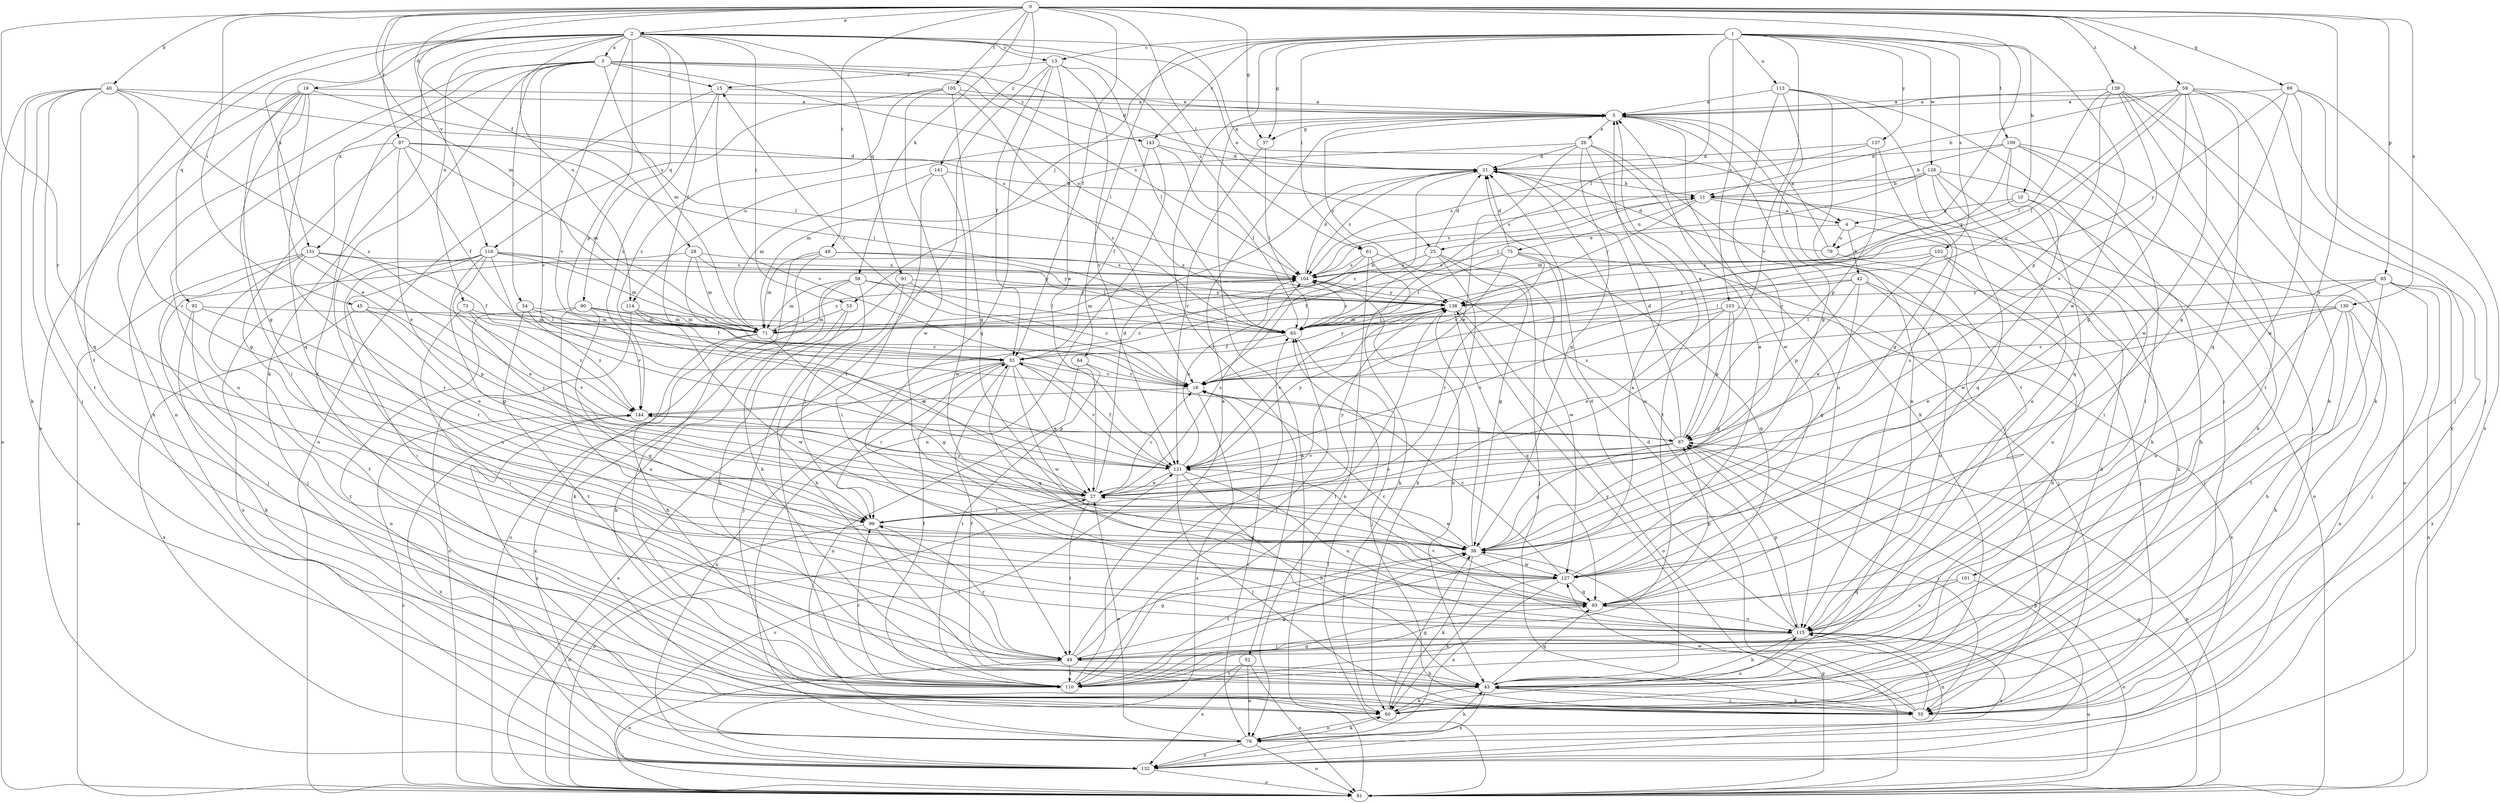strict digraph  {
0;
1;
2;
3;
4;
5;
10;
11;
13;
15;
16;
19;
21;
25;
26;
27;
28;
33;
37;
38;
40;
42;
43;
45;
48;
49;
52;
53;
54;
55;
58;
59;
60;
61;
64;
65;
71;
73;
75;
76;
79;
81;
85;
87;
89;
90;
91;
92;
93;
97;
99;
101;
102;
103;
104;
105;
109;
110;
113;
114;
115;
116;
121;
126;
127;
130;
131;
132;
137;
138;
139;
141;
143;
144;
0 -> 2  [label=a];
0 -> 28  [label=f];
0 -> 33  [label=f];
0 -> 37  [label=g];
0 -> 40  [label=h];
0 -> 45  [label=i];
0 -> 48  [label=i];
0 -> 58  [label=k];
0 -> 59  [label=k];
0 -> 61  [label=l];
0 -> 71  [label=m];
0 -> 79  [label=o];
0 -> 85  [label=p];
0 -> 89  [label=q];
0 -> 97  [label=r];
0 -> 99  [label=r];
0 -> 101  [label=s];
0 -> 105  [label=t];
0 -> 116  [label=v];
0 -> 130  [label=x];
0 -> 139  [label=z];
0 -> 141  [label=z];
1 -> 10  [label=b];
1 -> 13  [label=c];
1 -> 37  [label=g];
1 -> 52  [label=j];
1 -> 53  [label=j];
1 -> 61  [label=l];
1 -> 64  [label=l];
1 -> 65  [label=l];
1 -> 102  [label=s];
1 -> 103  [label=s];
1 -> 109  [label=t];
1 -> 113  [label=u];
1 -> 121  [label=v];
1 -> 126  [label=w];
1 -> 127  [label=w];
1 -> 137  [label=y];
1 -> 143  [label=z];
2 -> 3  [label=a];
2 -> 4  [label=a];
2 -> 13  [label=c];
2 -> 19  [label=d];
2 -> 25  [label=e];
2 -> 33  [label=f];
2 -> 53  [label=j];
2 -> 60  [label=k];
2 -> 73  [label=n];
2 -> 87  [label=p];
2 -> 90  [label=q];
2 -> 91  [label=q];
2 -> 92  [label=q];
2 -> 104  [label=s];
2 -> 110  [label=t];
2 -> 114  [label=u];
2 -> 121  [label=v];
2 -> 131  [label=x];
3 -> 15  [label=c];
3 -> 21  [label=d];
3 -> 49  [label=i];
3 -> 54  [label=j];
3 -> 71  [label=m];
3 -> 104  [label=s];
3 -> 110  [label=t];
3 -> 121  [label=v];
3 -> 131  [label=x];
3 -> 132  [label=x];
3 -> 138  [label=y];
3 -> 143  [label=z];
4 -> 25  [label=e];
4 -> 42  [label=h];
4 -> 60  [label=k];
4 -> 79  [label=o];
5 -> 26  [label=e];
5 -> 37  [label=g];
5 -> 60  [label=k];
5 -> 114  [label=u];
5 -> 127  [label=w];
5 -> 138  [label=y];
10 -> 4  [label=a];
10 -> 43  [label=h];
10 -> 71  [label=m];
10 -> 127  [label=w];
11 -> 4  [label=a];
11 -> 43  [label=h];
11 -> 75  [label=n];
11 -> 81  [label=o];
11 -> 104  [label=s];
11 -> 138  [label=y];
13 -> 15  [label=c];
13 -> 27  [label=e];
13 -> 33  [label=f];
13 -> 65  [label=l];
13 -> 93  [label=q];
13 -> 110  [label=t];
13 -> 121  [label=v];
15 -> 5  [label=a];
15 -> 81  [label=o];
15 -> 121  [label=v];
15 -> 144  [label=z];
16 -> 15  [label=c];
16 -> 132  [label=x];
16 -> 144  [label=z];
19 -> 5  [label=a];
19 -> 27  [label=e];
19 -> 38  [label=g];
19 -> 49  [label=i];
19 -> 76  [label=n];
19 -> 93  [label=q];
19 -> 104  [label=s];
19 -> 132  [label=x];
21 -> 11  [label=b];
21 -> 16  [label=c];
21 -> 104  [label=s];
21 -> 115  [label=u];
25 -> 21  [label=d];
25 -> 33  [label=f];
25 -> 38  [label=g];
25 -> 55  [label=j];
25 -> 60  [label=k];
25 -> 104  [label=s];
26 -> 21  [label=d];
26 -> 27  [label=e];
26 -> 38  [label=g];
26 -> 55  [label=j];
26 -> 71  [label=m];
26 -> 110  [label=t];
26 -> 115  [label=u];
27 -> 16  [label=c];
27 -> 21  [label=d];
27 -> 49  [label=i];
27 -> 99  [label=r];
27 -> 104  [label=s];
27 -> 144  [label=z];
28 -> 16  [label=c];
28 -> 55  [label=j];
28 -> 65  [label=l];
28 -> 71  [label=m];
28 -> 104  [label=s];
33 -> 16  [label=c];
33 -> 27  [label=e];
33 -> 81  [label=o];
33 -> 93  [label=q];
33 -> 99  [label=r];
33 -> 121  [label=v];
33 -> 127  [label=w];
33 -> 132  [label=x];
33 -> 138  [label=y];
37 -> 65  [label=l];
37 -> 121  [label=v];
38 -> 27  [label=e];
38 -> 60  [label=k];
38 -> 110  [label=t];
38 -> 127  [label=w];
38 -> 138  [label=y];
40 -> 5  [label=a];
40 -> 55  [label=j];
40 -> 60  [label=k];
40 -> 65  [label=l];
40 -> 81  [label=o];
40 -> 93  [label=q];
40 -> 99  [label=r];
40 -> 110  [label=t];
40 -> 144  [label=z];
42 -> 38  [label=g];
42 -> 43  [label=h];
42 -> 65  [label=l];
42 -> 87  [label=p];
42 -> 115  [label=u];
42 -> 138  [label=y];
43 -> 5  [label=a];
43 -> 33  [label=f];
43 -> 55  [label=j];
43 -> 60  [label=k];
43 -> 93  [label=q];
43 -> 132  [label=x];
43 -> 138  [label=y];
45 -> 27  [label=e];
45 -> 71  [label=m];
45 -> 87  [label=p];
45 -> 132  [label=x];
48 -> 43  [label=h];
48 -> 71  [label=m];
48 -> 104  [label=s];
48 -> 110  [label=t];
48 -> 138  [label=y];
49 -> 5  [label=a];
49 -> 38  [label=g];
49 -> 43  [label=h];
49 -> 65  [label=l];
49 -> 81  [label=o];
49 -> 99  [label=r];
49 -> 110  [label=t];
52 -> 76  [label=n];
52 -> 81  [label=o];
52 -> 110  [label=t];
52 -> 132  [label=x];
53 -> 55  [label=j];
53 -> 60  [label=k];
53 -> 71  [label=m];
54 -> 33  [label=f];
54 -> 71  [label=m];
54 -> 110  [label=t];
54 -> 144  [label=z];
55 -> 21  [label=d];
55 -> 43  [label=h];
55 -> 115  [label=u];
55 -> 127  [label=w];
58 -> 43  [label=h];
58 -> 60  [label=k];
58 -> 65  [label=l];
58 -> 71  [label=m];
58 -> 81  [label=o];
58 -> 138  [label=y];
59 -> 5  [label=a];
59 -> 11  [label=b];
59 -> 16  [label=c];
59 -> 38  [label=g];
59 -> 55  [label=j];
59 -> 60  [label=k];
59 -> 65  [label=l];
59 -> 93  [label=q];
59 -> 127  [label=w];
60 -> 38  [label=g];
60 -> 76  [label=n];
60 -> 115  [label=u];
61 -> 60  [label=k];
61 -> 76  [label=n];
61 -> 104  [label=s];
61 -> 127  [label=w];
61 -> 144  [label=z];
64 -> 16  [label=c];
64 -> 76  [label=n];
64 -> 110  [label=t];
65 -> 33  [label=f];
65 -> 55  [label=j];
65 -> 104  [label=s];
71 -> 11  [label=b];
71 -> 38  [label=g];
71 -> 43  [label=h];
71 -> 104  [label=s];
71 -> 132  [label=x];
73 -> 49  [label=i];
73 -> 71  [label=m];
73 -> 121  [label=v];
73 -> 144  [label=z];
75 -> 16  [label=c];
75 -> 21  [label=d];
75 -> 55  [label=j];
75 -> 65  [label=l];
75 -> 93  [label=q];
75 -> 99  [label=r];
75 -> 104  [label=s];
76 -> 16  [label=c];
76 -> 27  [label=e];
76 -> 43  [label=h];
76 -> 60  [label=k];
76 -> 81  [label=o];
76 -> 132  [label=x];
76 -> 144  [label=z];
79 -> 5  [label=a];
79 -> 21  [label=d];
79 -> 55  [label=j];
81 -> 5  [label=a];
81 -> 27  [label=e];
81 -> 38  [label=g];
81 -> 65  [label=l];
81 -> 87  [label=p];
81 -> 115  [label=u];
81 -> 121  [label=v];
81 -> 144  [label=z];
85 -> 16  [label=c];
85 -> 55  [label=j];
85 -> 81  [label=o];
85 -> 110  [label=t];
85 -> 115  [label=u];
85 -> 132  [label=x];
85 -> 138  [label=y];
87 -> 5  [label=a];
87 -> 21  [label=d];
87 -> 27  [label=e];
87 -> 38  [label=g];
87 -> 55  [label=j];
87 -> 81  [label=o];
87 -> 104  [label=s];
87 -> 121  [label=v];
89 -> 5  [label=a];
89 -> 38  [label=g];
89 -> 55  [label=j];
89 -> 127  [label=w];
89 -> 132  [label=x];
89 -> 138  [label=y];
90 -> 16  [label=c];
90 -> 65  [label=l];
90 -> 71  [label=m];
90 -> 76  [label=n];
90 -> 93  [label=q];
90 -> 115  [label=u];
91 -> 16  [label=c];
91 -> 43  [label=h];
91 -> 99  [label=r];
91 -> 138  [label=y];
92 -> 60  [label=k];
92 -> 65  [label=l];
92 -> 99  [label=r];
92 -> 110  [label=t];
93 -> 16  [label=c];
93 -> 87  [label=p];
93 -> 115  [label=u];
97 -> 21  [label=d];
97 -> 27  [label=e];
97 -> 33  [label=f];
97 -> 38  [label=g];
97 -> 65  [label=l];
97 -> 71  [label=m];
97 -> 115  [label=u];
99 -> 38  [label=g];
99 -> 49  [label=i];
99 -> 81  [label=o];
99 -> 138  [label=y];
101 -> 81  [label=o];
101 -> 93  [label=q];
101 -> 115  [label=u];
102 -> 16  [label=c];
102 -> 27  [label=e];
102 -> 43  [label=h];
102 -> 104  [label=s];
102 -> 115  [label=u];
103 -> 27  [label=e];
103 -> 38  [label=g];
103 -> 71  [label=m];
103 -> 87  [label=p];
103 -> 121  [label=v];
103 -> 132  [label=x];
104 -> 21  [label=d];
104 -> 43  [label=h];
104 -> 71  [label=m];
104 -> 138  [label=y];
105 -> 5  [label=a];
105 -> 16  [label=c];
105 -> 38  [label=g];
105 -> 127  [label=w];
105 -> 144  [label=z];
105 -> 116  [label=s];
109 -> 11  [label=b];
109 -> 21  [label=d];
109 -> 49  [label=i];
109 -> 55  [label=j];
109 -> 60  [label=k];
109 -> 93  [label=q];
109 -> 138  [label=y];
110 -> 5  [label=a];
110 -> 33  [label=f];
110 -> 38  [label=g];
110 -> 65  [label=l];
110 -> 93  [label=q];
110 -> 99  [label=r];
113 -> 5  [label=a];
113 -> 38  [label=g];
113 -> 55  [label=j];
113 -> 99  [label=r];
113 -> 110  [label=t];
113 -> 115  [label=u];
114 -> 27  [label=e];
114 -> 71  [label=m];
114 -> 81  [label=o];
114 -> 127  [label=w];
115 -> 21  [label=d];
115 -> 43  [label=h];
115 -> 49  [label=i];
115 -> 76  [label=n];
115 -> 87  [label=p];
115 -> 121  [label=v];
115 -> 132  [label=x];
116 -> 38  [label=g];
116 -> 49  [label=i];
116 -> 71  [label=m];
116 -> 99  [label=r];
116 -> 104  [label=s];
116 -> 115  [label=u];
116 -> 121  [label=v];
116 -> 132  [label=x];
116 -> 138  [label=y];
121 -> 27  [label=e];
121 -> 33  [label=f];
121 -> 43  [label=h];
121 -> 55  [label=j];
121 -> 104  [label=s];
121 -> 115  [label=u];
121 -> 138  [label=y];
126 -> 11  [label=b];
126 -> 49  [label=i];
126 -> 65  [label=l];
126 -> 81  [label=o];
126 -> 93  [label=q];
126 -> 104  [label=s];
126 -> 115  [label=u];
127 -> 5  [label=a];
127 -> 16  [label=c];
127 -> 60  [label=k];
127 -> 76  [label=n];
127 -> 93  [label=q];
130 -> 16  [label=c];
130 -> 27  [label=e];
130 -> 43  [label=h];
130 -> 49  [label=i];
130 -> 60  [label=k];
130 -> 65  [label=l];
130 -> 76  [label=n];
131 -> 27  [label=e];
131 -> 33  [label=f];
131 -> 55  [label=j];
131 -> 81  [label=o];
131 -> 99  [label=r];
131 -> 104  [label=s];
131 -> 110  [label=t];
132 -> 81  [label=o];
132 -> 87  [label=p];
137 -> 21  [label=d];
137 -> 38  [label=g];
137 -> 87  [label=p];
137 -> 104  [label=s];
138 -> 65  [label=l];
138 -> 81  [label=o];
138 -> 93  [label=q];
138 -> 110  [label=t];
138 -> 121  [label=v];
139 -> 5  [label=a];
139 -> 60  [label=k];
139 -> 65  [label=l];
139 -> 87  [label=p];
139 -> 110  [label=t];
139 -> 121  [label=v];
139 -> 132  [label=x];
141 -> 11  [label=b];
141 -> 49  [label=i];
141 -> 71  [label=m];
141 -> 127  [label=w];
143 -> 21  [label=d];
143 -> 33  [label=f];
143 -> 65  [label=l];
143 -> 76  [label=n];
144 -> 87  [label=p];
144 -> 132  [label=x];
}
